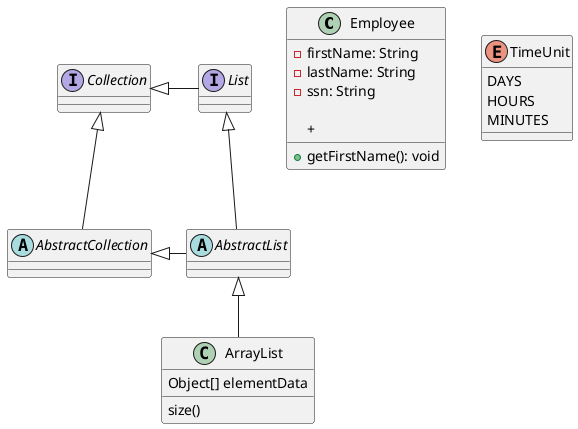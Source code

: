 @startuml
'https://plantuml.com/class-diagram
class Employee{
    -firstName: String
    -lastName: String
    -ssn: String

    +getFirstName(): void
    +
}
abstract class AbstractList
abstract AbstractCollection
interface List
interface Collection

List <|-- AbstractList
Collection <|-- AbstractCollection

Collection <|- List
AbstractCollection <|- AbstractList
AbstractList <|-- ArrayList

class ArrayList {
Object[] elementData
size()
}

enum TimeUnit {
DAYS
HOURS
MINUTES
}

@enduml